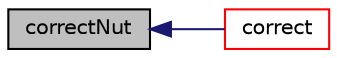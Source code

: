 digraph "correctNut"
{
  bgcolor="transparent";
  edge [fontname="Helvetica",fontsize="10",labelfontname="Helvetica",labelfontsize="10"];
  node [fontname="Helvetica",fontsize="10",shape=record];
  rankdir="LR";
  Node58 [label="correctNut",height=0.2,width=0.4,color="black", fillcolor="grey75", style="filled", fontcolor="black"];
  Node58 -> Node59 [dir="back",color="midnightblue",fontsize="10",style="solid",fontname="Helvetica"];
  Node59 [label="correct",height=0.2,width=0.4,color="red",URL="$classFoam_1_1RASModels_1_1SpalartAllmarasFv3.html#a3ae44b28050c3aa494c1d8e18cf618c1"];
}
